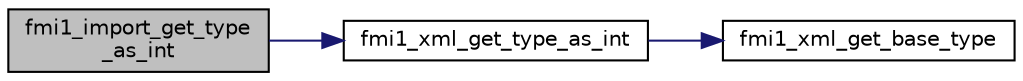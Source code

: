 digraph "fmi1_import_get_type_as_int"
{
  edge [fontname="Helvetica",fontsize="10",labelfontname="Helvetica",labelfontsize="10"];
  node [fontname="Helvetica",fontsize="10",shape=record];
  rankdir="LR";
  Node45 [label="fmi1_import_get_type\l_as_int",height=0.2,width=0.4,color="black", fillcolor="grey75", style="filled", fontcolor="black"];
  Node45 -> Node46 [color="midnightblue",fontsize="10",style="solid",fontname="Helvetica"];
  Node46 [label="fmi1_xml_get_type_as_int",height=0.2,width=0.4,color="black", fillcolor="white", style="filled",URL="$d9/d5e/group__fmi1__xml__types.html#ga145752ca583577f3c3fa6088b69be007"];
  Node46 -> Node47 [color="midnightblue",fontsize="10",style="solid",fontname="Helvetica"];
  Node47 [label="fmi1_xml_get_base_type",height=0.2,width=0.4,color="black", fillcolor="white", style="filled",URL="$d9/d5e/group__fmi1__xml__types.html#gac39b82cd7ee7679c7a5374fa45532ae2"];
}
